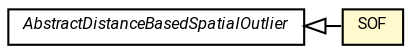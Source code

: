 #!/usr/local/bin/dot
#
# Class diagram 
# Generated by UMLGraph version R5_7_2-60-g0e99a6 (http://www.spinellis.gr/umlgraph/)
#

digraph G {
	graph [fontnames="svg"]
	edge [fontname="Roboto",fontsize=7,labelfontname="Roboto",labelfontsize=7,color="black"];
	node [fontname="Roboto",fontcolor="black",fontsize=8,shape=plaintext,margin=0,width=0,height=0];
	nodesep=0.15;
	ranksep=0.25;
	rankdir=LR;
	// de.lmu.ifi.dbs.elki.algorithm.outlier.spatial.SOF<N, O>
	c9015416 [label=<<table title="de.lmu.ifi.dbs.elki.algorithm.outlier.spatial.SOF" border="0" cellborder="1" cellspacing="0" cellpadding="2" bgcolor="lemonChiffon" href="SOF.html" target="_parent">
		<tr><td><table border="0" cellspacing="0" cellpadding="1">
		<tr><td align="center" balign="center"> <font face="Roboto">SOF</font> </td></tr>
		</table></td></tr>
		</table>>, URL="SOF.html"];
	// de.lmu.ifi.dbs.elki.algorithm.outlier.spatial.AbstractDistanceBasedSpatialOutlier<N, O>
	c9015422 [label=<<table title="de.lmu.ifi.dbs.elki.algorithm.outlier.spatial.AbstractDistanceBasedSpatialOutlier" border="0" cellborder="1" cellspacing="0" cellpadding="2" href="AbstractDistanceBasedSpatialOutlier.html" target="_parent">
		<tr><td><table border="0" cellspacing="0" cellpadding="1">
		<tr><td align="center" balign="center"> <font face="Roboto"><i>AbstractDistanceBasedSpatialOutlier</i></font> </td></tr>
		</table></td></tr>
		</table>>, URL="AbstractDistanceBasedSpatialOutlier.html"];
	// de.lmu.ifi.dbs.elki.algorithm.outlier.spatial.SOF<N, O> extends de.lmu.ifi.dbs.elki.algorithm.outlier.spatial.AbstractDistanceBasedSpatialOutlier<N, O>
	c9015422 -> c9015416 [arrowtail=empty,dir=back,weight=10];
}

